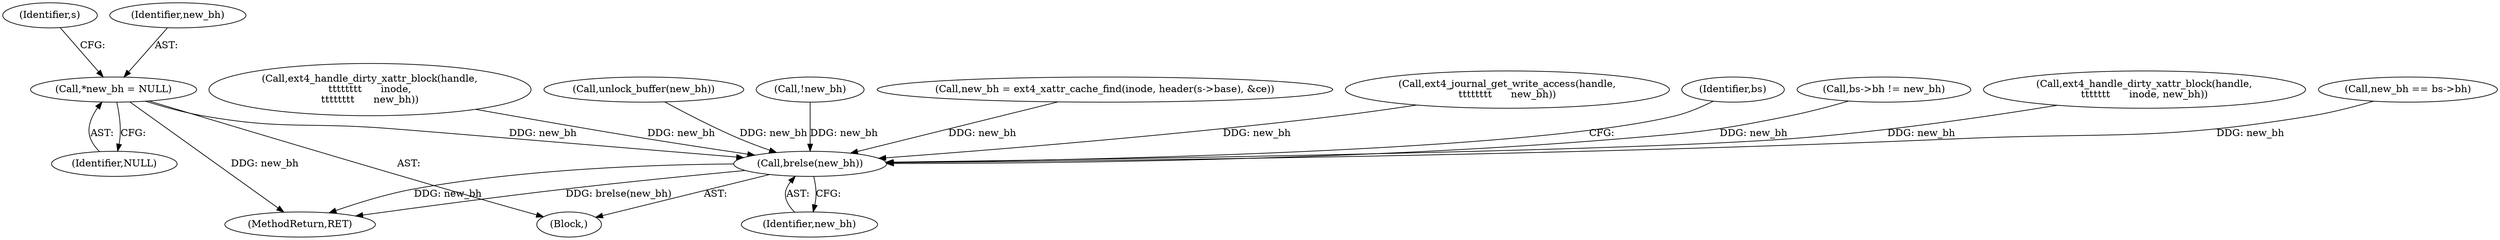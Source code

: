 digraph "0_linux_82939d7999dfc1f1998c4b1c12e2f19edbdff272_3@pointer" {
"1000125" [label="(Call,*new_bh = NULL)"];
"1000785" [label="(Call,brelse(new_bh))"];
"1000786" [label="(Identifier,new_bh)"];
"1000495" [label="(Call,new_bh = ext4_xattr_cache_find(inode, header(s->base), &ce))"];
"1000535" [label="(Call,ext4_journal_get_write_access(handle,\n\t\t\t\t\t\t\t\t      new_bh))"];
"1000125" [label="(Call,*new_bh = NULL)"];
"1000791" [label="(Identifier,bs)"];
"1000765" [label="(Call,bs->bh != new_bh)"];
"1000742" [label="(Call,ext4_handle_dirty_xattr_block(handle,\n\t\t\t\t\t\t\t      inode, new_bh))"];
"1000130" [label="(Identifier,s)"];
"1000509" [label="(Call,new_bh == bs->bh)"];
"1000126" [label="(Identifier,new_bh)"];
"1000589" [label="(Call,ext4_handle_dirty_xattr_block(handle,\n\t\t\t\t\t\t\t\t      inode,\n\t\t\t\t\t\t\t\t      new_bh))"];
"1000716" [label="(Call,unlock_buffer(new_bh))"];
"1000127" [label="(Identifier,NULL)"];
"1000117" [label="(Block,)"];
"1000785" [label="(Call,brelse(new_bh))"];
"1000825" [label="(MethodReturn,RET)"];
"1000690" [label="(Call,!new_bh)"];
"1000125" -> "1000117"  [label="AST: "];
"1000125" -> "1000127"  [label="CFG: "];
"1000126" -> "1000125"  [label="AST: "];
"1000127" -> "1000125"  [label="AST: "];
"1000130" -> "1000125"  [label="CFG: "];
"1000125" -> "1000825"  [label="DDG: new_bh"];
"1000125" -> "1000785"  [label="DDG: new_bh"];
"1000785" -> "1000117"  [label="AST: "];
"1000785" -> "1000786"  [label="CFG: "];
"1000786" -> "1000785"  [label="AST: "];
"1000791" -> "1000785"  [label="CFG: "];
"1000785" -> "1000825"  [label="DDG: brelse(new_bh)"];
"1000785" -> "1000825"  [label="DDG: new_bh"];
"1000495" -> "1000785"  [label="DDG: new_bh"];
"1000765" -> "1000785"  [label="DDG: new_bh"];
"1000509" -> "1000785"  [label="DDG: new_bh"];
"1000535" -> "1000785"  [label="DDG: new_bh"];
"1000690" -> "1000785"  [label="DDG: new_bh"];
"1000742" -> "1000785"  [label="DDG: new_bh"];
"1000716" -> "1000785"  [label="DDG: new_bh"];
"1000589" -> "1000785"  [label="DDG: new_bh"];
}
